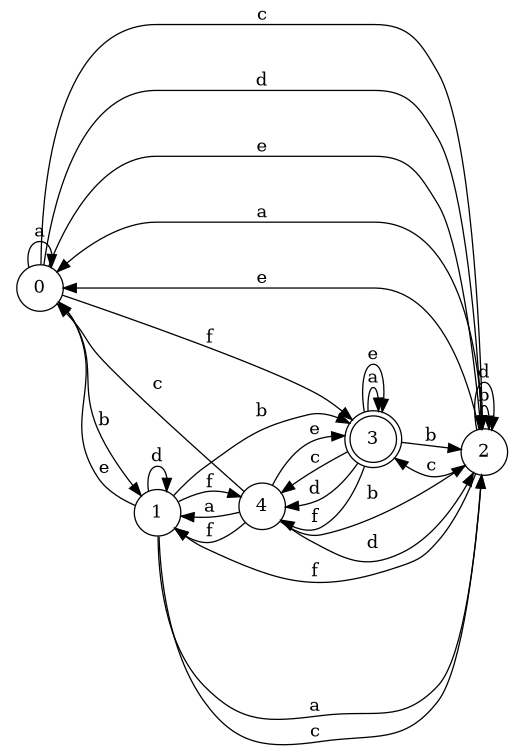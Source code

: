 digraph n4_8 {
__start0 [label="" shape="none"];

rankdir=LR;
size="8,5";

s0 [style="filled", color="black", fillcolor="white" shape="circle", label="0"];
s1 [style="filled", color="black", fillcolor="white" shape="circle", label="1"];
s2 [style="filled", color="black", fillcolor="white" shape="circle", label="2"];
s3 [style="rounded,filled", color="black", fillcolor="white" shape="doublecircle", label="3"];
s4 [style="filled", color="black", fillcolor="white" shape="circle", label="4"];
s0 -> s0 [label="a"];
s0 -> s1 [label="b"];
s0 -> s2 [label="c"];
s0 -> s2 [label="d"];
s0 -> s2 [label="e"];
s0 -> s3 [label="f"];
s1 -> s2 [label="a"];
s1 -> s3 [label="b"];
s1 -> s2 [label="c"];
s1 -> s1 [label="d"];
s1 -> s0 [label="e"];
s1 -> s4 [label="f"];
s2 -> s0 [label="a"];
s2 -> s2 [label="b"];
s2 -> s3 [label="c"];
s2 -> s2 [label="d"];
s2 -> s0 [label="e"];
s2 -> s1 [label="f"];
s3 -> s3 [label="a"];
s3 -> s2 [label="b"];
s3 -> s4 [label="c"];
s3 -> s4 [label="d"];
s3 -> s3 [label="e"];
s3 -> s4 [label="f"];
s4 -> s1 [label="a"];
s4 -> s2 [label="b"];
s4 -> s0 [label="c"];
s4 -> s2 [label="d"];
s4 -> s3 [label="e"];
s4 -> s1 [label="f"];

}